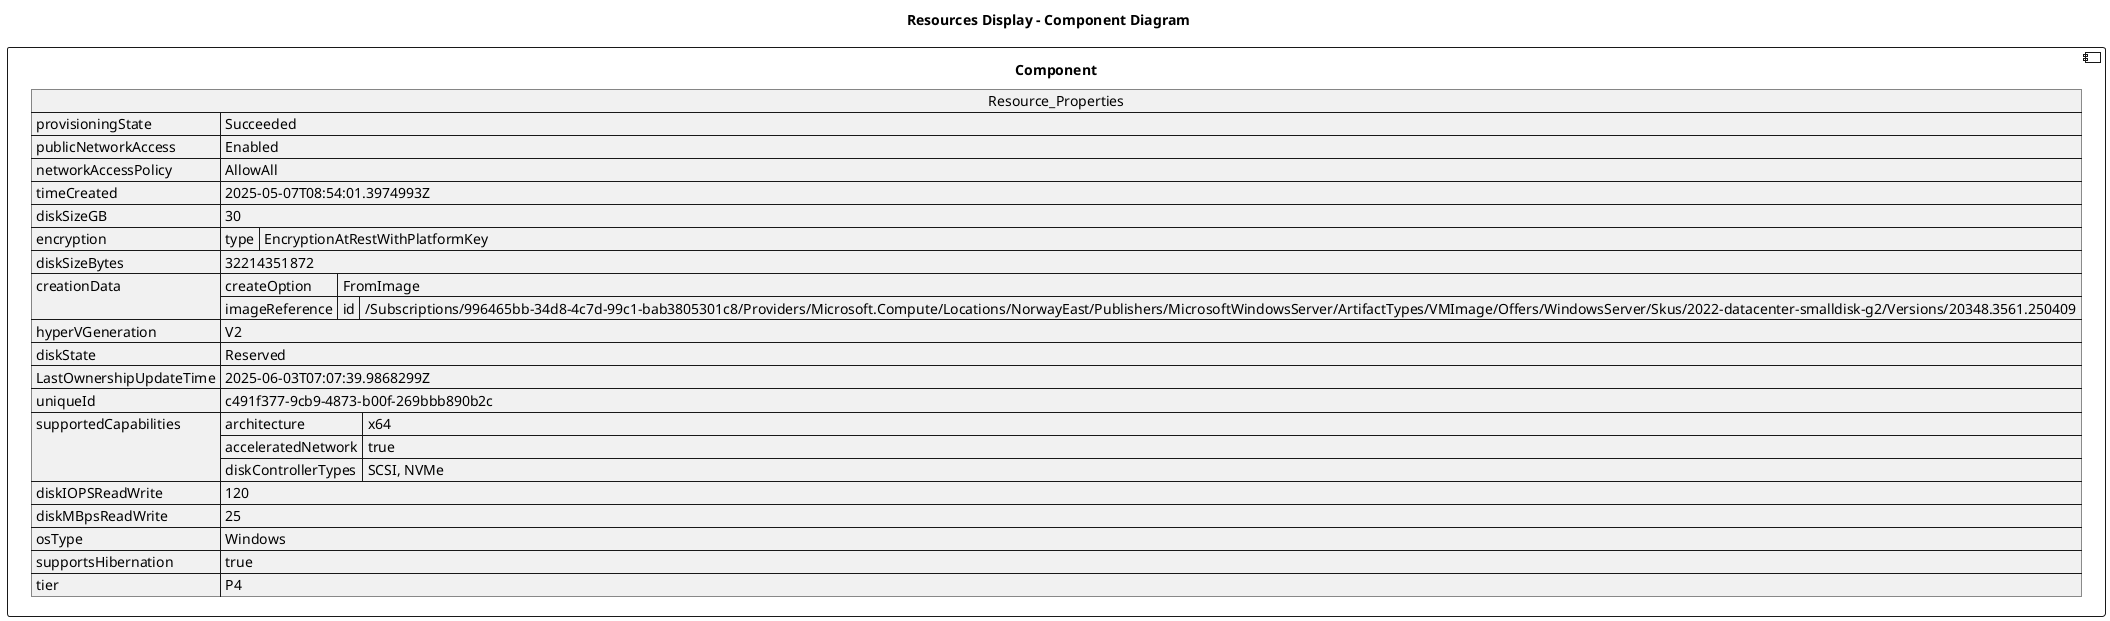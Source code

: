 @startuml

title Resources Display - Component Diagram

component Component {

json  Resource_Properties {
  "provisioningState": "Succeeded",
  "publicNetworkAccess": "Enabled",
  "networkAccessPolicy": "AllowAll",
  "timeCreated": "2025-05-07T08:54:01.3974993Z",
  "diskSizeGB": 30,
  "encryption": {
    "type": "EncryptionAtRestWithPlatformKey"
  },
  "diskSizeBytes": 32214351872,
  "creationData": {
    "createOption": "FromImage",
    "imageReference": {
      "id": "/Subscriptions/996465bb-34d8-4c7d-99c1-bab3805301c8/Providers/Microsoft.Compute/Locations/NorwayEast/Publishers/MicrosoftWindowsServer/ArtifactTypes/VMImage/Offers/WindowsServer/Skus/2022-datacenter-smalldisk-g2/Versions/20348.3561.250409"
    }
  },
  "hyperVGeneration": "V2",
  "diskState": "Reserved",
  "LastOwnershipUpdateTime": "2025-06-03T07:07:39.9868299Z",
  "uniqueId": "c491f377-9cb9-4873-b00f-269bbb890b2c",
  "supportedCapabilities": {
    "architecture": "x64",
    "acceleratedNetwork": true,
    "diskControllerTypes": "SCSI, NVMe"
  },
  "diskIOPSReadWrite": 120,
  "diskMBpsReadWrite": 25,
  "osType": "Windows",
  "supportsHibernation": true,
  "tier": "P4"
}
}
@enduml
